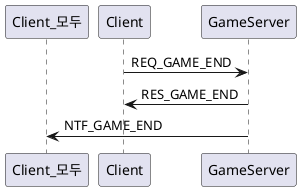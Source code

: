 @startuml
participant Client_모두
participant Client
participant GameServer
Client -> GameServer: REQ_GAME_END
Client <- GameServer: RES_GAME_END
Client_모두 <- GameServer: NTF_GAME_END
@enduml
